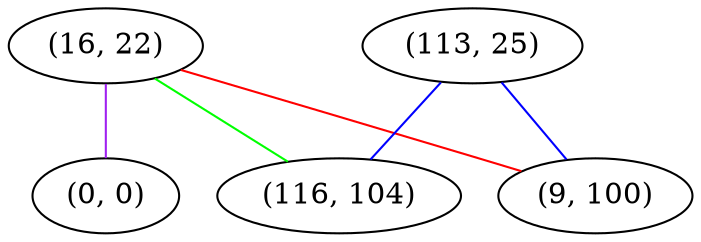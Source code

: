 graph "" {
"(16, 22)";
"(0, 0)";
"(113, 25)";
"(9, 100)";
"(116, 104)";
"(16, 22)" -- "(0, 0)"  [color=purple, key=0, weight=4];
"(16, 22)" -- "(9, 100)"  [color=red, key=0, weight=1];
"(16, 22)" -- "(116, 104)"  [color=green, key=0, weight=2];
"(113, 25)" -- "(9, 100)"  [color=blue, key=0, weight=3];
"(113, 25)" -- "(116, 104)"  [color=blue, key=0, weight=3];
}
